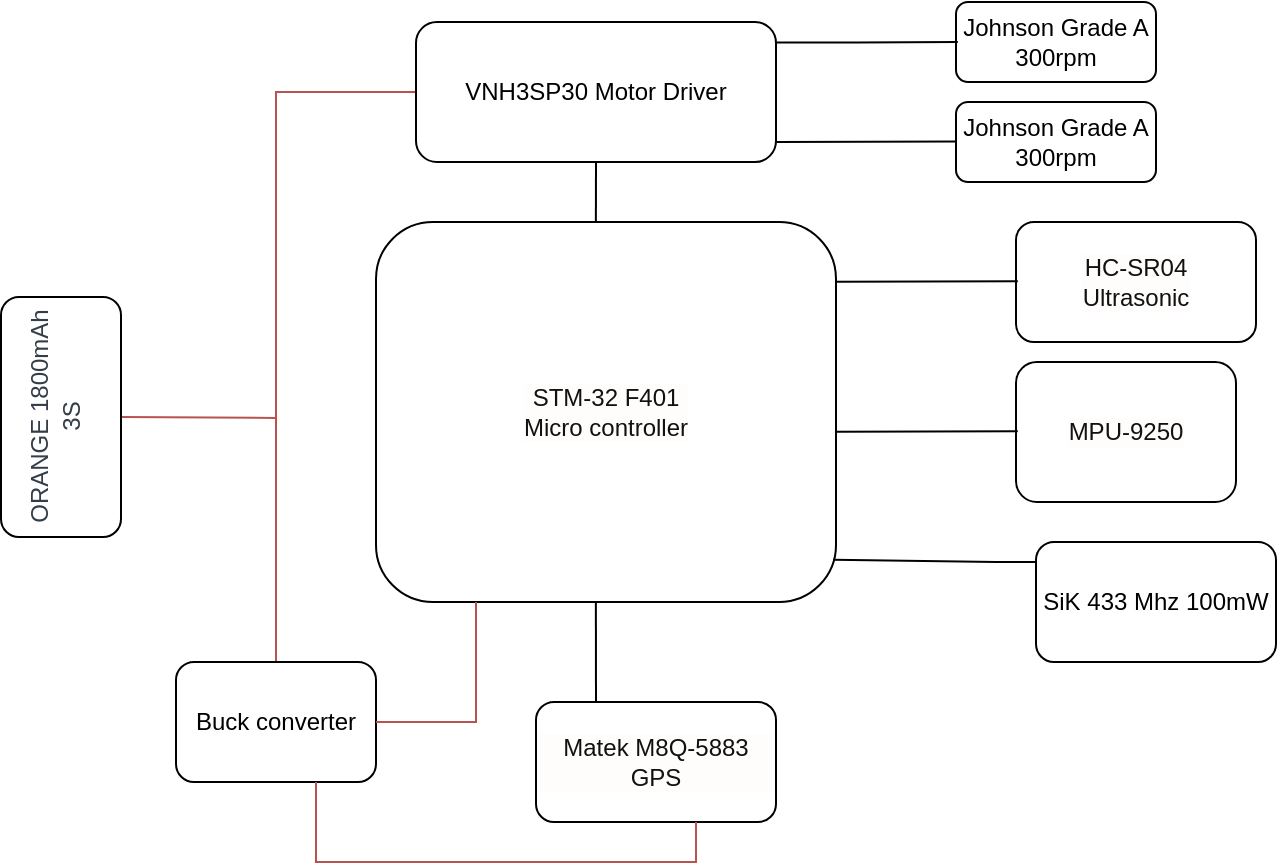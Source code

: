<mxfile version="18.0.0" type="github">
  <diagram id="B095lPG-_4MU9BpSfTT3" name="Page-1">
    <mxGraphModel dx="631" dy="365" grid="1" gridSize="10" guides="1" tooltips="1" connect="1" arrows="1" fold="1" page="1" pageScale="1" pageWidth="850" pageHeight="1100" math="0" shadow="0">
      <root>
        <mxCell id="0" />
        <mxCell id="1" parent="0" />
        <mxCell id="uYIiVFCoQzqRn4Q6k0h5-3" value="STM-32 F401&lt;br&gt;Micro controller" style="rounded=1;whiteSpace=wrap;html=1;labelBackgroundColor=#FFFCFC;fontColor=#111112;" parent="1" vertex="1">
          <mxGeometry x="290" y="130" width="230" height="190" as="geometry" />
        </mxCell>
        <mxCell id="uYIiVFCoQzqRn4Q6k0h5-4" value="HC-SR04&lt;br&gt;Ultrasonic" style="rounded=1;whiteSpace=wrap;html=1;labelBackgroundColor=#FFFCFC;fontColor=#111112;" parent="1" vertex="1">
          <mxGeometry x="610" y="130" width="120" height="60" as="geometry" />
        </mxCell>
        <mxCell id="uYIiVFCoQzqRn4Q6k0h5-5" value="MPU-9250" style="rounded=1;whiteSpace=wrap;html=1;labelBackgroundColor=#FFFCFC;fontColor=#111112;" parent="1" vertex="1">
          <mxGeometry x="610" y="200" width="110" height="70" as="geometry" />
        </mxCell>
        <mxCell id="uYIiVFCoQzqRn4Q6k0h5-6" value="Matek M8Q-5883 GPS" style="rounded=1;whiteSpace=wrap;html=1;labelBackgroundColor=#FFFCFC;fontColor=#111112;" parent="1" vertex="1">
          <mxGeometry x="370" y="370" width="120" height="60" as="geometry" />
        </mxCell>
        <mxCell id="L6UKvNgGxVhYIC0zaSP9-7" style="edgeStyle=none;rounded=0;orthogonalLoop=1;jettySize=auto;html=1;exitX=0.5;exitY=1;exitDx=0;exitDy=0;endArrow=none;endFill=0;entryX=0;entryY=0.5;entryDx=0;entryDy=0;fillColor=#f8cecc;strokeColor=#b85450;" parent="1" source="tK23bqZ6_Czorj_P_Bk--1" target="tK23bqZ6_Czorj_P_Bk--6" edge="1">
          <mxGeometry relative="1" as="geometry">
            <mxPoint x="300" y="110" as="targetPoint" />
            <Array as="points">
              <mxPoint x="240" y="228" />
              <mxPoint x="240" y="65" />
            </Array>
          </mxGeometry>
        </mxCell>
        <mxCell id="tK23bqZ6_Czorj_P_Bk--1" value="&lt;p style=&quot;box-sizing: border-box ; margin-top: 0px ; margin-bottom: 0.48em ; line-height: 1.28em ; color: rgb(51 , 62 , 72)&quot;&gt;&lt;font style=&quot;line-height: 1.2 ; font-size: 12px&quot;&gt;ORANGE 1800mAh 3S&lt;/font&gt;&lt;/p&gt;" style="rounded=1;whiteSpace=wrap;html=1;rotation=-90;" parent="1" vertex="1">
          <mxGeometry x="72.5" y="197.5" width="120" height="60" as="geometry" />
        </mxCell>
        <mxCell id="L6UKvNgGxVhYIC0zaSP9-6" style="edgeStyle=none;rounded=0;orthogonalLoop=1;jettySize=auto;html=1;exitX=0.5;exitY=0;exitDx=0;exitDy=0;endArrow=none;endFill=0;fillColor=#f8cecc;strokeColor=#b85450;" parent="1" source="tK23bqZ6_Czorj_P_Bk--5" edge="1">
          <mxGeometry relative="1" as="geometry">
            <mxPoint x="240" y="220" as="targetPoint" />
          </mxGeometry>
        </mxCell>
        <mxCell id="tK23bqZ6_Czorj_P_Bk--5" value="Buck converter" style="rounded=1;whiteSpace=wrap;html=1;align=center;" parent="1" vertex="1">
          <mxGeometry x="190" y="350" width="100" height="60" as="geometry" />
        </mxCell>
        <mxCell id="tK23bqZ6_Czorj_P_Bk--6" value="VNH3SP30 Motor Driver" style="rounded=1;whiteSpace=wrap;html=1;" parent="1" vertex="1">
          <mxGeometry x="310" y="30" width="180" height="70" as="geometry" />
        </mxCell>
        <mxCell id="tK23bqZ6_Czorj_P_Bk--7" value="Johnson Grade A 300rpm" style="rounded=1;whiteSpace=wrap;html=1;" parent="1" vertex="1">
          <mxGeometry x="580" y="20" width="100" height="40" as="geometry" />
        </mxCell>
        <mxCell id="tK23bqZ6_Czorj_P_Bk--11" value="" style="endArrow=none;html=1;rounded=0;exitX=0.478;exitY=0.002;exitDx=0;exitDy=0;exitPerimeter=0;" parent="1" source="uYIiVFCoQzqRn4Q6k0h5-3" edge="1">
          <mxGeometry width="50" height="50" relative="1" as="geometry">
            <mxPoint x="400" y="130" as="sourcePoint" />
            <mxPoint x="400" y="100" as="targetPoint" />
          </mxGeometry>
        </mxCell>
        <mxCell id="tK23bqZ6_Czorj_P_Bk--12" value="" style="endArrow=none;html=1;rounded=0;entryX=0.013;entryY=0.44;entryDx=0;entryDy=0;entryPerimeter=0;" parent="1" edge="1">
          <mxGeometry width="50" height="50" relative="1" as="geometry">
            <mxPoint x="490" y="90" as="sourcePoint" />
            <mxPoint x="580.91" y="89.8" as="targetPoint" />
          </mxGeometry>
        </mxCell>
        <mxCell id="tK23bqZ6_Czorj_P_Bk--13" value="" style="endArrow=none;html=1;rounded=0;entryX=0.013;entryY=0.44;entryDx=0;entryDy=0;entryPerimeter=0;" parent="1" edge="1">
          <mxGeometry width="50" height="50" relative="1" as="geometry">
            <mxPoint x="490.0" y="40.2" as="sourcePoint" />
            <mxPoint x="580.91" y="40.0" as="targetPoint" />
            <Array as="points">
              <mxPoint x="530" y="40.2" />
            </Array>
          </mxGeometry>
        </mxCell>
        <mxCell id="tK23bqZ6_Czorj_P_Bk--15" value="" style="endArrow=none;html=1;rounded=0;entryX=0.013;entryY=0.44;entryDx=0;entryDy=0;entryPerimeter=0;" parent="1" edge="1">
          <mxGeometry width="50" height="50" relative="1" as="geometry">
            <mxPoint x="520.0" y="159.88" as="sourcePoint" />
            <mxPoint x="610.91" y="159.68" as="targetPoint" />
          </mxGeometry>
        </mxCell>
        <mxCell id="tK23bqZ6_Czorj_P_Bk--16" value="" style="endArrow=none;html=1;rounded=0;entryX=0.013;entryY=0.44;entryDx=0;entryDy=0;entryPerimeter=0;" parent="1" edge="1">
          <mxGeometry width="50" height="50" relative="1" as="geometry">
            <mxPoint x="520.0" y="234.88" as="sourcePoint" />
            <mxPoint x="610.91" y="234.68" as="targetPoint" />
          </mxGeometry>
        </mxCell>
        <mxCell id="tK23bqZ6_Czorj_P_Bk--17" value="" style="endArrow=none;html=1;rounded=0;entryX=0.25;entryY=0;entryDx=0;entryDy=0;exitX=0.478;exitY=1;exitDx=0;exitDy=0;exitPerimeter=0;" parent="1" source="uYIiVFCoQzqRn4Q6k0h5-3" target="uYIiVFCoQzqRn4Q6k0h5-6" edge="1">
          <mxGeometry width="50" height="50" relative="1" as="geometry">
            <mxPoint x="400" y="330" as="sourcePoint" />
            <mxPoint x="490" y="340" as="targetPoint" />
          </mxGeometry>
        </mxCell>
        <mxCell id="tK23bqZ6_Czorj_P_Bk--22" value="" style="endArrow=none;html=1;rounded=0;entryX=1;entryY=0.5;entryDx=0;entryDy=0;fillColor=#f8cecc;strokeColor=#b85450;" parent="1" target="tK23bqZ6_Czorj_P_Bk--5" edge="1">
          <mxGeometry width="50" height="50" relative="1" as="geometry">
            <mxPoint x="340" y="320" as="sourcePoint" />
            <mxPoint x="340" y="380" as="targetPoint" />
            <Array as="points">
              <mxPoint x="340" y="380" />
            </Array>
          </mxGeometry>
        </mxCell>
        <mxCell id="L6UKvNgGxVhYIC0zaSP9-1" value="Johnson Grade A 300rpm" style="rounded=1;whiteSpace=wrap;html=1;" parent="1" vertex="1">
          <mxGeometry x="580" y="70" width="100" height="40" as="geometry" />
        </mxCell>
        <mxCell id="xHsixADJAXbiIO79xO2_-1" value="SiK 433 Mhz 100mW" style="rounded=1;whiteSpace=wrap;html=1;" vertex="1" parent="1">
          <mxGeometry x="620" y="290" width="120" height="60" as="geometry" />
        </mxCell>
        <mxCell id="xHsixADJAXbiIO79xO2_-10" value="" style="endArrow=none;html=1;rounded=0;exitX=0.994;exitY=0.889;exitDx=0;exitDy=0;exitPerimeter=0;" edge="1" parent="1" source="uYIiVFCoQzqRn4Q6k0h5-3">
          <mxGeometry width="50" height="50" relative="1" as="geometry">
            <mxPoint x="570" y="350" as="sourcePoint" />
            <mxPoint x="620" y="300" as="targetPoint" />
            <Array as="points">
              <mxPoint x="600" y="300" />
            </Array>
          </mxGeometry>
        </mxCell>
        <mxCell id="xHsixADJAXbiIO79xO2_-13" value="" style="endArrow=none;html=1;rounded=0;fillColor=#f8cecc;strokeColor=#b85450;" edge="1" parent="1">
          <mxGeometry width="50" height="50" relative="1" as="geometry">
            <mxPoint x="260" y="410" as="sourcePoint" />
            <mxPoint x="400" y="450" as="targetPoint" />
            <Array as="points">
              <mxPoint x="260" y="450" />
            </Array>
          </mxGeometry>
        </mxCell>
        <mxCell id="xHsixADJAXbiIO79xO2_-14" value="" style="endArrow=none;html=1;rounded=0;entryX=1;entryY=0.5;entryDx=0;entryDy=0;fillColor=#f8cecc;strokeColor=#b85450;" edge="1" parent="1">
          <mxGeometry width="50" height="50" relative="1" as="geometry">
            <mxPoint x="450" y="430" as="sourcePoint" />
            <mxPoint x="400" y="450" as="targetPoint" />
            <Array as="points">
              <mxPoint x="450" y="450" />
            </Array>
          </mxGeometry>
        </mxCell>
      </root>
    </mxGraphModel>
  </diagram>
</mxfile>
